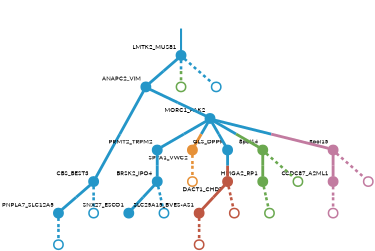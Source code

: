 strict digraph  {
graph[splines=false]; nodesep=0.7; rankdir=TB; ranksep=0.6; forcelabels=true; dpi=600; size=2.5;
0 [color="#2496c8ff", fillcolor="#2496c8ff", fixedsize=true, fontname=Lato, fontsize="12pt", height="0.25", label="", penwidth=3, shape=circle, style=filled, xlabel=LMTK2_MUS81];
3 [color="#2496c8ff", fillcolor="#2496c8ff", fixedsize=true, fontname=Lato, fontsize="12pt", height="0.25", label="", penwidth=3, shape=circle, style=filled, xlabel=ANAPC2_VIM];
16 [color="#6aa84fff", fillcolor="#6aa84fff", fixedsize=true, fontname=Lato, fontsize="12pt", height="0.25", label="", penwidth=3, shape=circle, style=solid, xlabel=""];
24 [color="#2496c8ff", fillcolor="#2496c8ff", fixedsize=true, fontname=Lato, fontsize="12pt", height="0.25", label="", penwidth=3, shape=circle, style=solid, xlabel=""];
1 [color="#2496c8ff", fillcolor="#2496c8ff", fixedsize=true, fontname=Lato, fontsize="12pt", height="0.25", label="", penwidth=3, shape=circle, style=filled, xlabel=CBS_BEST3];
11 [color="#2496c8ff", fillcolor="#2496c8ff", fixedsize=true, fontname=Lato, fontsize="12pt", height="0.25", label="", penwidth=3, shape=circle, style=filled, xlabel=PNPLA7_SLC12A5];
25 [color="#2496c8ff", fillcolor="#2496c8ff", fixedsize=true, fontname=Lato, fontsize="12pt", height="0.25", label="", penwidth=3, shape=circle, style=solid, xlabel=""];
8 [color="#2496c8ff", fillcolor="#2496c8ff", fixedsize=true, fontname=Lato, fontsize="12pt", height="0.25", label="", penwidth=3, shape=circle, style=filled, xlabel=MORC1_PAK2];
4 [color="#c27ba0ff", fillcolor="#c27ba0ff", fixedsize=true, fontname=Lato, fontsize="12pt", height="0.25", label="", penwidth=3, shape=circle, style=filled, xlabel=CCDC87_A2ML1];
19 [color="#c27ba0ff", fillcolor="#c27ba0ff", fixedsize=true, fontname=Lato, fontsize="12pt", height="0.25", label="", penwidth=3, shape=circle, style=solid, xlabel=""];
5 [color="#2496c8ff", fillcolor="#2496c8ff", fixedsize=true, fontname=Lato, fontsize="12pt", height="0.25", label="", penwidth=3, shape=circle, style=filled, xlabel=PRMT2_TRPM2];
7 [color="#2496c8ff", fillcolor="#2496c8ff", fixedsize=true, fontname=Lato, fontsize="12pt", height="0.25", label="", penwidth=3, shape=circle, style=filled, xlabel=BRSK2_IPO4];
6 [color="#6aa84fff", fillcolor="#6aa84fff", fixedsize=true, fontname=Lato, fontsize="12pt", height="0.25", label="", penwidth=3, shape=circle, style=filled, xlabel=HMGA2_RP1];
17 [color="#6aa84fff", fillcolor="#6aa84fff", fixedsize=true, fontname=Lato, fontsize="12pt", height="0.25", label="", penwidth=3, shape=circle, style=solid, xlabel=""];
2 [color="#2496c8ff", fillcolor="#2496c8ff", fixedsize=true, fontname=Lato, fontsize="12pt", height="0.25", label="", penwidth=3, shape=circle, style=filled, xlabel=SNX27_ESCO1];
26 [color="#2496c8ff", fillcolor="#2496c8ff", fixedsize=true, fontname=Lato, fontsize="12pt", height="0.25", label="", penwidth=3, shape=circle, style=solid, xlabel=""];
10 [color="#e69138ff", fillcolor="#e69138ff", fixedsize=true, fontname=Lato, fontsize="12pt", height="0.25", label="", penwidth=3, shape=circle, style=filled, xlabel=SPTA1_VWC2];
13 [color="#2496c8ff", fillcolor="#2496c8ff", fixedsize=true, fontname=Lato, fontsize="12pt", height="0.25", label="", penwidth=3, shape=circle, style=filled, xlabel=GLS_DPP9];
14 [color="#6aa84fff", fillcolor="#6aa84fff", fixedsize=true, fontname=Lato, fontsize="12pt", height="0.25", label="", penwidth=3, shape=circle, style=filled, xlabel="8pol14"];
15 [color="#c27ba0ff", fillcolor="#c27ba0ff", fixedsize=true, fontname=Lato, fontsize="12pt", height="0.25", label="", penwidth=3, shape=circle, style=filled, xlabel="8pol15"];
9 [color="#be5742ff", fillcolor="#be5742ff", fixedsize=true, fontname=Lato, fontsize="12pt", height="0.25", label="", penwidth=3, shape=circle, style=filled, xlabel=DACT1_CHD7];
12 [color="#be5742ff", fillcolor="#be5742ff", fixedsize=true, fontname=Lato, fontsize="12pt", height="0.25", label="", penwidth=3, shape=circle, style=filled, xlabel="SLC25A15_BVES-AS1"];
22 [color="#be5742ff", fillcolor="#be5742ff", fixedsize=true, fontname=Lato, fontsize="12pt", height="0.25", label="", penwidth=3, shape=circle, style=solid, xlabel=""];
21 [color="#e69138ff", fillcolor="#e69138ff", fixedsize=true, fontname=Lato, fontsize="12pt", height="0.25", label="", penwidth=3, shape=circle, style=solid, xlabel=""];
27 [color="#2496c8ff", fillcolor="#2496c8ff", fixedsize=true, fontname=Lato, fontsize="12pt", height="0.25", label="", penwidth=3, shape=circle, style=solid, xlabel=""];
23 [color="#be5742ff", fillcolor="#be5742ff", fixedsize=true, fontname=Lato, fontsize="12pt", height="0.25", label="", penwidth=3, shape=circle, style=solid, xlabel=""];
18 [color="#6aa84fff", fillcolor="#6aa84fff", fixedsize=true, fontname=Lato, fontsize="12pt", height="0.25", label="", penwidth=3, shape=circle, style=solid, xlabel=""];
20 [color="#c27ba0ff", fillcolor="#c27ba0ff", fixedsize=true, fontname=Lato, fontsize="12pt", height="0.25", label="", penwidth=3, shape=circle, style=solid, xlabel=""];
normal [label="", penwidth=3, style=invis, xlabel=LMTK2_MUS81];
0 -> 3  [arrowsize=0, color="#2496c8ff;0.5:#2496c8ff", minlen="1.7222223281860352", penwidth="5.5", style=solid];
0 -> 16  [arrowsize=0, color="#2496c8ff;0.5:#6aa84fff", minlen="1.1388888359069824", penwidth=5, style=dashed];
0 -> 24  [arrowsize=0, color="#2496c8ff;0.5:#2496c8ff", minlen="1.1388888359069824", penwidth=5, style=dashed];
3 -> 1  [arrowsize=0, color="#2496c8ff;0.5:#2496c8ff", minlen="3.0", penwidth="5.5", style=solid];
3 -> 8  [arrowsize=0, color="#2496c8ff;0.5:#2496c8ff", minlen="1.5", penwidth="5.5", style=solid];
1 -> 11  [arrowsize=0, color="#2496c8ff;0.5:#2496c8ff", minlen="1.3333333730697632", penwidth="5.5", style=solid];
1 -> 25  [arrowsize=0, color="#2496c8ff;0.5:#2496c8ff", minlen="1.1388888359069824", penwidth=5, style=dashed];
11 -> 27  [arrowsize=0, color="#2496c8ff;0.5:#2496c8ff", minlen="1.1388888359069824", penwidth=5, style=dashed];
8 -> 5  [arrowsize=0, color="#2496c8ff;0.5:#2496c8ff", minlen="1.5555555820465088", penwidth="5.5", style=solid];
8 -> 10  [arrowsize=0, color="#2496c8ff;0.5:#e69138ff", minlen="1.3888888359069824", penwidth="5.5", style=solid];
8 -> 13  [arrowsize=0, color="#2496c8ff;0.5:#2496c8ff", minlen="1.2777777910232544", penwidth="5.5", style=solid];
8 -> 14  [arrowsize=0, color="#2496c8ff;0.5:#6aa84fff", minlen="1.1388888359069824", penwidth="5.5", style=solid];
8 -> 15  [arrowsize=0, color="#2496c8ff;0.5:#c27ba0ff", minlen="1.1388888359069824", penwidth="5.5", style=solid];
4 -> 19  [arrowsize=0, color="#c27ba0ff;0.5:#c27ba0ff", minlen="1.1388888359069824", penwidth=5, style=dashed];
5 -> 7  [arrowsize=0, color="#2496c8ff;0.5:#2496c8ff", minlen="1.5", penwidth="5.5", style=solid];
7 -> 2  [arrowsize=0, color="#2496c8ff;0.5:#2496c8ff", minlen="1.8333333730697632", penwidth="5.5", style=solid];
7 -> 26  [arrowsize=0, color="#2496c8ff;0.5:#2496c8ff", minlen="1.1388888359069824", penwidth=5, style=dashed];
6 -> 17  [arrowsize=0, color="#6aa84fff;0.5:#6aa84fff", minlen="1.1388888359069824", penwidth=5, style=dashed];
10 -> 21  [arrowsize=0, color="#e69138ff;0.5:#e69138ff", minlen="1.1388888359069824", penwidth=5, style=dashed];
13 -> 9  [arrowsize=0, color="#2496c8ff;0.5:#be5742ff", minlen="1.4444444179534912", penwidth="5.5", style=solid];
14 -> 6  [arrowsize=0, color="#6aa84fff;0.5:#6aa84fff", minlen="1.5555555820465088", penwidth="5.5", style=solid];
14 -> 18  [arrowsize=0, color="#6aa84fff;0.5:#6aa84fff", minlen="1.1388888359069824", penwidth=5, style=dashed];
15 -> 4  [arrowsize=0, color="#c27ba0ff;0.5:#c27ba0ff", minlen="1.7222223281860352", penwidth="5.5", style=solid];
15 -> 20  [arrowsize=0, color="#c27ba0ff;0.5:#c27ba0ff", minlen="1.1388888359069824", penwidth=5, style=dashed];
9 -> 12  [arrowsize=0, color="#be5742ff;0.5:#be5742ff", minlen="1.2777777910232544", penwidth="5.5", style=solid];
9 -> 22  [arrowsize=0, color="#be5742ff;0.5:#be5742ff", minlen="1.1388888359069824", penwidth=5, style=dashed];
12 -> 23  [arrowsize=0, color="#be5742ff;0.5:#be5742ff", minlen="1.1388888359069824", penwidth=5, style=dashed];
normal -> 0  [arrowsize=0, color="#2496c8ff", label="", penwidth=4, style=solid];
}
